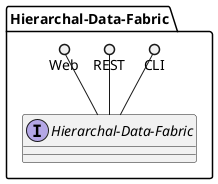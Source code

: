 @startuml

package "Hierarchal-Data-Fabric" {
    interface "Hierarchal-Data-Fabric" {

    }
    CLI ()-- "Hierarchal-Data-Fabric"
    REST ()-- "Hierarchal-Data-Fabric"
    Web ()-- "Hierarchal-Data-Fabric"

}


@enduml
